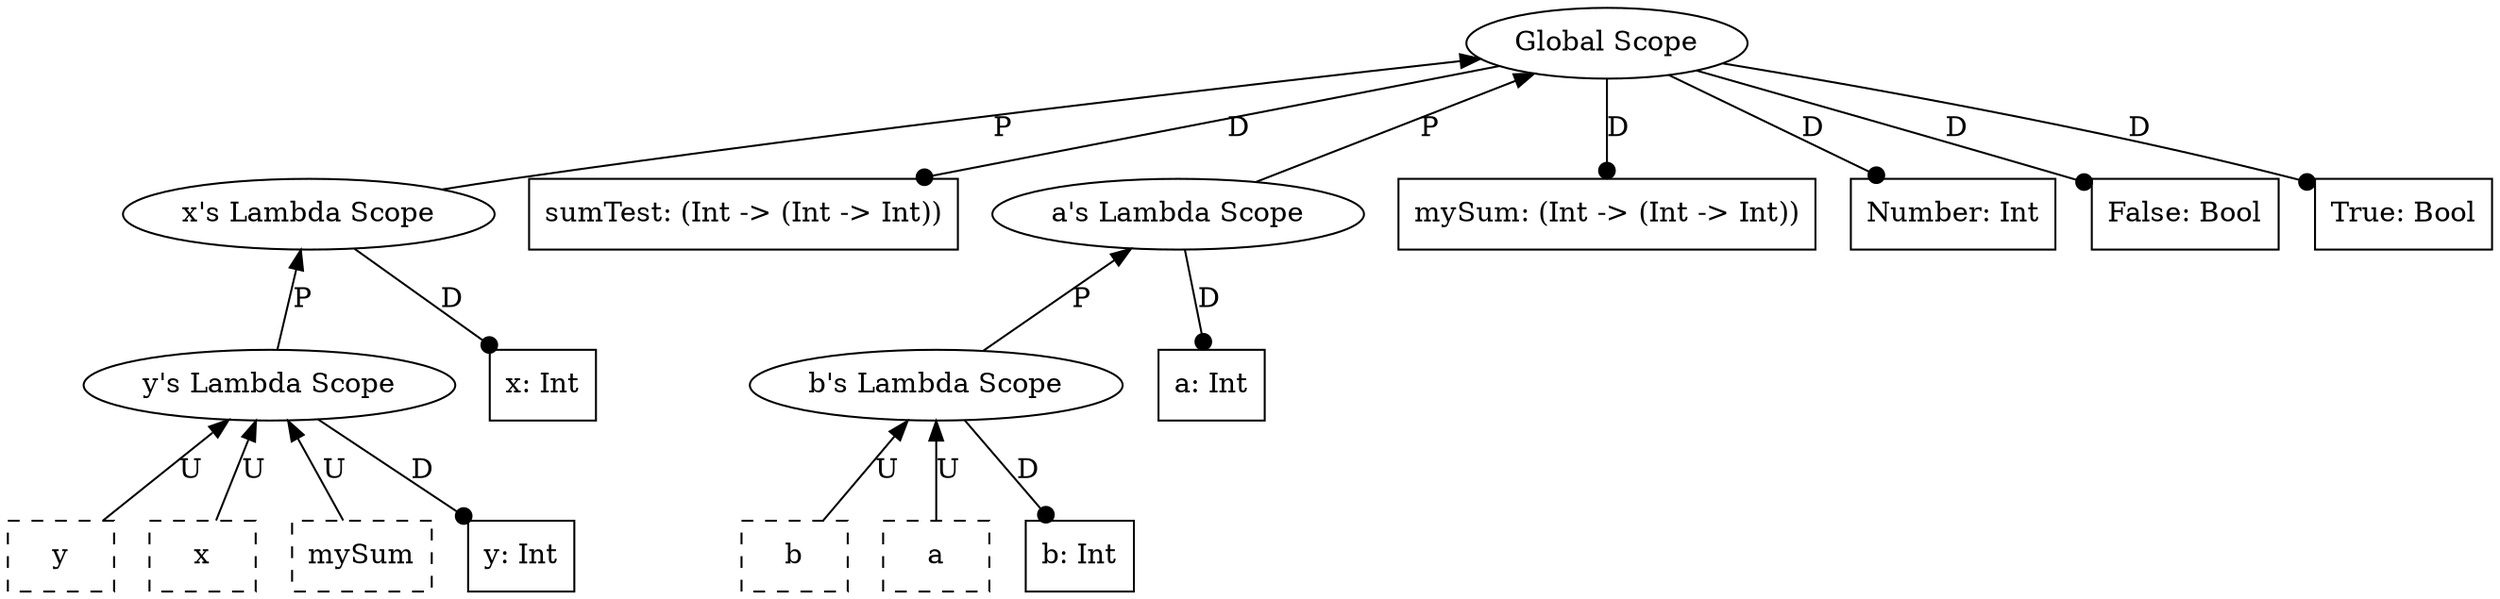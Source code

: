 graph {
    18 [label=y
       ,shape=box
       ,style=dashed];
    17 [label=x
       ,shape=box
       ,style=dashed];
    16 [label=mySum
       ,shape=box
       ,style=dashed];
    15 [label="y: Int",shape=box];
    14 [label="y's Lambda Scope"
       ,shape=ellipse];
    13 [label="x: Int",shape=box];
    12 [label="x's Lambda Scope"
       ,shape=ellipse];
    11 [label="sumTest: (Int -> (Int -> Int))"
       ,shape=box];
    10 [label=b
       ,shape=box
       ,style=dashed];
    9 [label=a
      ,shape=box
      ,style=dashed];
    8 [label="b: Int",shape=box];
    7 [label="b's Lambda Scope"
      ,shape=ellipse];
    6 [label="a: Int",shape=box];
    5 [label="a's Lambda Scope"
      ,shape=ellipse];
    4 [label="mySum: (Int -> (Int -> Int))"
      ,shape=box];
    3 [label="Number: Int"
      ,shape=box];
    2 [label="False: Bool"
      ,shape=box];
    1 [label="True: Bool"
      ,shape=box];
    0 [label="Global Scope"
      ,shape=ellipse];
    14 -- 18 [label=U,dir=back];
    14 -- 17 [label=U,dir=back];
    14 -- 16 [label=U,dir=back];
    14 -- 15 [label=D
             ,dir=forward
             ,arrowhead=dot];
    12 -- 14 [label=P,dir=back];
    12 -- 13 [label=D
             ,dir=forward
             ,arrowhead=dot];
    0 -- 12 [label=P,dir=back];
    0 -- 11 [label=D
            ,dir=forward
            ,arrowhead=dot];
    7 -- 10 [label=U,dir=back];
    7 -- 9 [label=U,dir=back];
    7 -- 8 [label=D
           ,dir=forward
           ,arrowhead=dot];
    5 -- 7 [label=P,dir=back];
    5 -- 6 [label=D
           ,dir=forward
           ,arrowhead=dot];
    0 -- 5 [label=P,dir=back];
    0 -- 4 [label=D
           ,dir=forward
           ,arrowhead=dot];
    0 -- 3 [label=D
           ,dir=forward
           ,arrowhead=dot];
    0 -- 2 [label=D
           ,dir=forward
           ,arrowhead=dot];
    0 -- 1 [label=D
           ,dir=forward
           ,arrowhead=dot];
}
